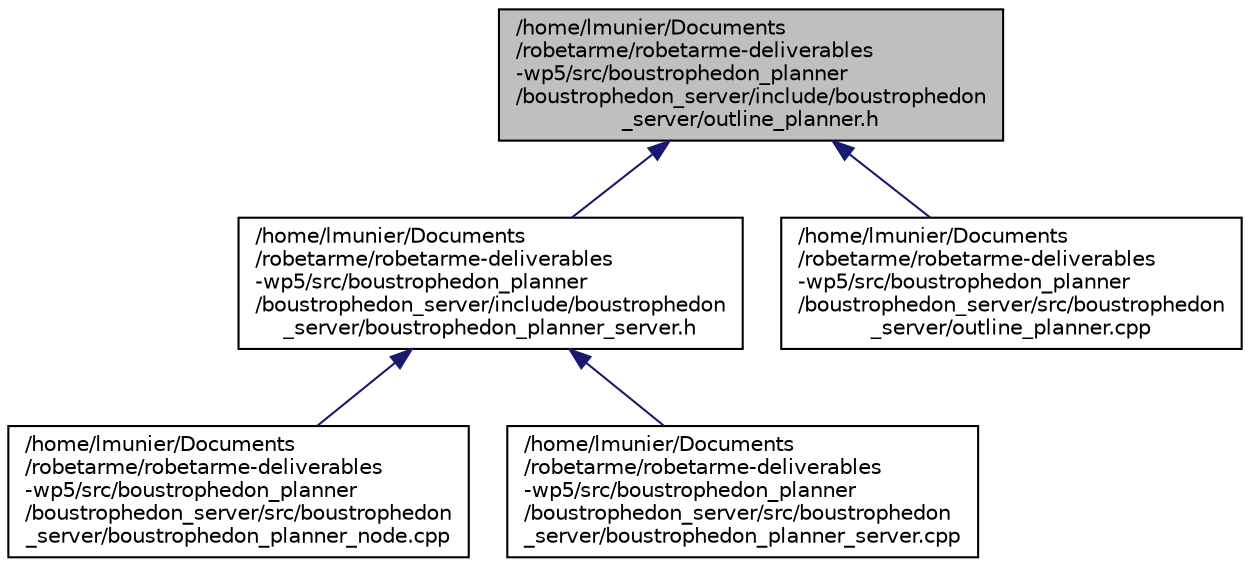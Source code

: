 digraph "/home/lmunier/Documents/robetarme/robetarme-deliverables-wp5/src/boustrophedon_planner/boustrophedon_server/include/boustrophedon_server/outline_planner.h"
{
 // LATEX_PDF_SIZE
  edge [fontname="Helvetica",fontsize="10",labelfontname="Helvetica",labelfontsize="10"];
  node [fontname="Helvetica",fontsize="10",shape=record];
  Node1 [label="/home/lmunier/Documents\l/robetarme/robetarme-deliverables\l-wp5/src/boustrophedon_planner\l/boustrophedon_server/include/boustrophedon\l_server/outline_planner.h",height=0.2,width=0.4,color="black", fillcolor="grey75", style="filled", fontcolor="black",tooltip=" "];
  Node1 -> Node2 [dir="back",color="midnightblue",fontsize="10",style="solid",fontname="Helvetica"];
  Node2 [label="/home/lmunier/Documents\l/robetarme/robetarme-deliverables\l-wp5/src/boustrophedon_planner\l/boustrophedon_server/include/boustrophedon\l_server/boustrophedon_planner_server.h",height=0.2,width=0.4,color="black", fillcolor="white", style="filled",URL="$boustrophedon__planner__server_8h.html",tooltip=" "];
  Node2 -> Node3 [dir="back",color="midnightblue",fontsize="10",style="solid",fontname="Helvetica"];
  Node3 [label="/home/lmunier/Documents\l/robetarme/robetarme-deliverables\l-wp5/src/boustrophedon_planner\l/boustrophedon_server/src/boustrophedon\l_server/boustrophedon_planner_node.cpp",height=0.2,width=0.4,color="black", fillcolor="white", style="filled",URL="$boustrophedon__planner__node_8cpp.html",tooltip=" "];
  Node2 -> Node4 [dir="back",color="midnightblue",fontsize="10",style="solid",fontname="Helvetica"];
  Node4 [label="/home/lmunier/Documents\l/robetarme/robetarme-deliverables\l-wp5/src/boustrophedon_planner\l/boustrophedon_server/src/boustrophedon\l_server/boustrophedon_planner_server.cpp",height=0.2,width=0.4,color="black", fillcolor="white", style="filled",URL="$boustrophedon__planner__server_8cpp.html",tooltip=" "];
  Node1 -> Node5 [dir="back",color="midnightblue",fontsize="10",style="solid",fontname="Helvetica"];
  Node5 [label="/home/lmunier/Documents\l/robetarme/robetarme-deliverables\l-wp5/src/boustrophedon_planner\l/boustrophedon_server/src/boustrophedon\l_server/outline_planner.cpp",height=0.2,width=0.4,color="black", fillcolor="white", style="filled",URL="$outline__planner_8cpp.html",tooltip=" "];
}
